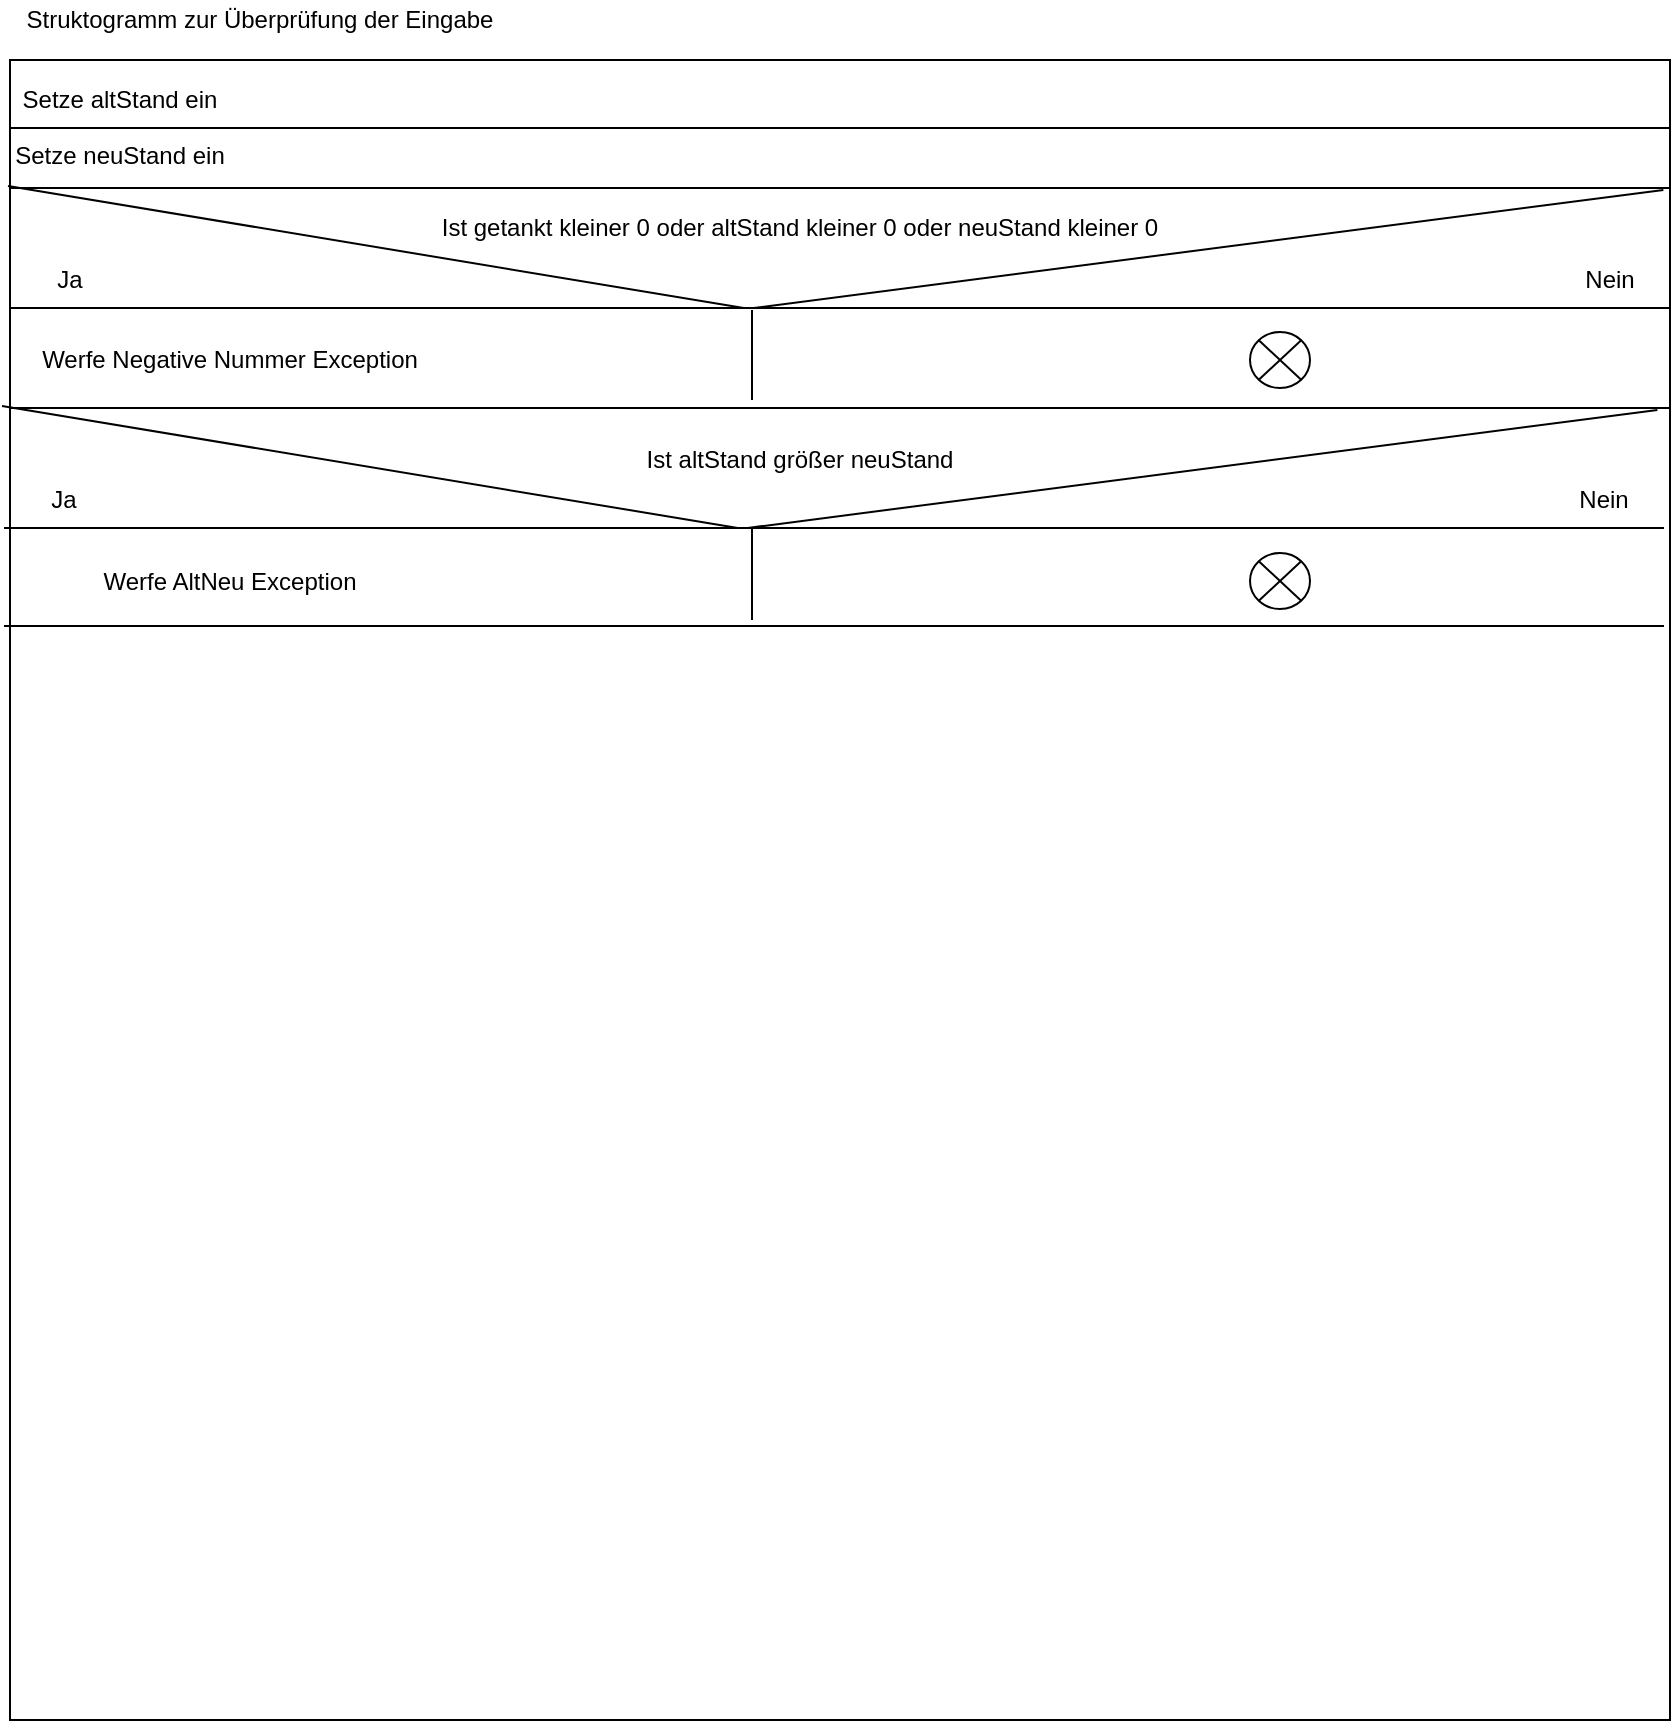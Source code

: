 <mxfile version="15.7.3" type="device"><diagram id="sJK5Vpg2PdqSW7cIXh7D" name="Page-1"><mxGraphModel dx="2249" dy="792" grid="1" gridSize="10" guides="1" tooltips="1" connect="1" arrows="1" fold="1" page="1" pageScale="1" pageWidth="827" pageHeight="1169" math="0" shadow="0"><root><mxCell id="0"/><mxCell id="1" parent="0"/><mxCell id="Ga-ZXnE_ewXljuYeNb6t-1" value="" style="whiteSpace=wrap;html=1;aspect=fixed;" parent="1" vertex="1"><mxGeometry x="-796" y="70" width="830" height="830" as="geometry"/></mxCell><mxCell id="Ga-ZXnE_ewXljuYeNb6t-2" value="Setze altStand ein" style="text;html=1;strokeColor=none;fillColor=none;align=center;verticalAlign=middle;whiteSpace=wrap;rounded=0;" parent="1" vertex="1"><mxGeometry x="-796" y="80" width="110" height="20" as="geometry"/></mxCell><mxCell id="Ga-ZXnE_ewXljuYeNb6t-3" value="Setze neuStand ein" style="text;html=1;strokeColor=none;fillColor=none;align=center;verticalAlign=middle;whiteSpace=wrap;rounded=0;" parent="1" vertex="1"><mxGeometry x="-796" y="108" width="110" height="20" as="geometry"/></mxCell><mxCell id="Ga-ZXnE_ewXljuYeNb6t-6" value="" style="line;strokeWidth=1;fillColor=none;align=left;verticalAlign=middle;spacingTop=-1;spacingLeft=3;spacingRight=3;rotatable=0;labelPosition=right;points=[];portConstraint=eastwest;" parent="1" vertex="1"><mxGeometry x="-796" y="130" width="830" height="8" as="geometry"/></mxCell><mxCell id="Ga-ZXnE_ewXljuYeNb6t-8" value="" style="line;strokeWidth=1;fillColor=none;align=left;verticalAlign=middle;spacingTop=-1;spacingLeft=3;spacingRight=3;rotatable=0;labelPosition=right;points=[];portConstraint=eastwest;" parent="1" vertex="1"><mxGeometry x="-796" y="100" width="830" height="8" as="geometry"/></mxCell><mxCell id="Ga-ZXnE_ewXljuYeNb6t-9" value="" style="line;strokeWidth=1;fillColor=none;align=left;verticalAlign=middle;spacingTop=-1;spacingLeft=3;spacingRight=3;rotatable=0;labelPosition=right;points=[];portConstraint=eastwest;" parent="1" vertex="1"><mxGeometry x="-796" y="190" width="830" height="8" as="geometry"/></mxCell><mxCell id="Ga-ZXnE_ewXljuYeNb6t-10" value="" style="line;strokeWidth=1;fillColor=none;align=left;verticalAlign=middle;spacingTop=-1;spacingLeft=3;spacingRight=3;rotatable=0;labelPosition=right;points=[];portConstraint=eastwest;" parent="1" vertex="1"><mxGeometry x="-796" y="240" width="830" height="8" as="geometry"/></mxCell><mxCell id="Ga-ZXnE_ewXljuYeNb6t-11" value="" style="endArrow=none;html=1;exitX=0.442;exitY=0.5;exitDx=0;exitDy=0;exitPerimeter=0;" parent="1" source="Ga-ZXnE_ewXljuYeNb6t-9" edge="1"><mxGeometry width="50" height="50" relative="1" as="geometry"><mxPoint x="-616" y="140" as="sourcePoint"/><mxPoint x="-797" y="133" as="targetPoint"/></mxGeometry></mxCell><mxCell id="Ga-ZXnE_ewXljuYeNb6t-12" value="" style="endArrow=none;html=1;exitX=0.448;exitY=0.5;exitDx=0;exitDy=0;exitPerimeter=0;entryX=0.996;entryY=0.625;entryDx=0;entryDy=0;entryPerimeter=0;" parent="1" source="Ga-ZXnE_ewXljuYeNb6t-9" target="Ga-ZXnE_ewXljuYeNb6t-6" edge="1"><mxGeometry width="50" height="50" relative="1" as="geometry"><mxPoint x="-546" y="138.0" as="sourcePoint"/><mxPoint x="-318.24" y="195.96" as="targetPoint"/></mxGeometry></mxCell><mxCell id="Ga-ZXnE_ewXljuYeNb6t-13" value="Ist getankt kleiner 0 oder altStand kleiner 0 oder neuStand kleiner 0" style="text;html=1;strokeColor=none;fillColor=none;align=center;verticalAlign=middle;whiteSpace=wrap;rounded=0;" parent="1" vertex="1"><mxGeometry x="-636" y="144" width="470" height="20" as="geometry"/></mxCell><mxCell id="Ga-ZXnE_ewXljuYeNb6t-14" value="Ja" style="text;html=1;strokeColor=none;fillColor=none;align=center;verticalAlign=middle;whiteSpace=wrap;rounded=0;" parent="1" vertex="1"><mxGeometry x="-786" y="170" width="40" height="20" as="geometry"/></mxCell><mxCell id="Ga-ZXnE_ewXljuYeNb6t-15" value="Nein" style="text;html=1;strokeColor=none;fillColor=none;align=center;verticalAlign=middle;whiteSpace=wrap;rounded=0;" parent="1" vertex="1"><mxGeometry x="-16" y="170" width="40" height="20" as="geometry"/></mxCell><mxCell id="Ga-ZXnE_ewXljuYeNb6t-16" value="" style="line;strokeWidth=1;fillColor=none;align=left;verticalAlign=middle;spacingTop=-1;spacingLeft=3;spacingRight=3;rotatable=0;labelPosition=right;points=[];portConstraint=eastwest;direction=south;" parent="1" vertex="1"><mxGeometry x="-429" y="195" width="8" height="45" as="geometry"/></mxCell><mxCell id="Ga-ZXnE_ewXljuYeNb6t-17" value="Werfe Negative Nummer Exception" style="text;html=1;strokeColor=none;fillColor=none;align=center;verticalAlign=middle;whiteSpace=wrap;rounded=0;" parent="1" vertex="1"><mxGeometry x="-786" y="210" width="200" height="20" as="geometry"/></mxCell><mxCell id="Ga-ZXnE_ewXljuYeNb6t-18" value="" style="verticalLabelPosition=bottom;verticalAlign=top;html=1;shape=mxgraph.flowchart.or;" parent="1" vertex="1"><mxGeometry x="-176" y="206" width="30" height="28" as="geometry"/></mxCell><mxCell id="Ga-ZXnE_ewXljuYeNb6t-23" value="Ist altStand größer neuStand" style="text;html=1;strokeColor=none;fillColor=none;align=center;verticalAlign=middle;whiteSpace=wrap;rounded=0;" parent="1" vertex="1"><mxGeometry x="-484" y="260" width="166" height="20" as="geometry"/></mxCell><mxCell id="Ga-ZXnE_ewXljuYeNb6t-24" value="Ja" style="text;html=1;strokeColor=none;fillColor=none;align=center;verticalAlign=middle;whiteSpace=wrap;rounded=0;" parent="1" vertex="1"><mxGeometry x="-789" y="280" width="40" height="20" as="geometry"/></mxCell><mxCell id="Ga-ZXnE_ewXljuYeNb6t-25" value="Nein" style="text;html=1;strokeColor=none;fillColor=none;align=center;verticalAlign=middle;whiteSpace=wrap;rounded=0;" parent="1" vertex="1"><mxGeometry x="-19" y="280" width="40" height="20" as="geometry"/></mxCell><mxCell id="Ga-ZXnE_ewXljuYeNb6t-26" value="" style="line;strokeWidth=1;fillColor=none;align=left;verticalAlign=middle;spacingTop=-1;spacingLeft=3;spacingRight=3;rotatable=0;labelPosition=right;points=[];portConstraint=eastwest;" parent="1" vertex="1"><mxGeometry x="-799" y="300" width="830" height="8" as="geometry"/></mxCell><mxCell id="Ga-ZXnE_ewXljuYeNb6t-27" value="" style="endArrow=none;html=1;exitX=0.442;exitY=0.5;exitDx=0;exitDy=0;exitPerimeter=0;" parent="1" source="Ga-ZXnE_ewXljuYeNb6t-26" edge="1"><mxGeometry width="50" height="50" relative="1" as="geometry"><mxPoint x="-619" y="250" as="sourcePoint"/><mxPoint x="-800" y="243" as="targetPoint"/></mxGeometry></mxCell><mxCell id="Ga-ZXnE_ewXljuYeNb6t-28" value="" style="endArrow=none;html=1;exitX=0.448;exitY=0.5;exitDx=0;exitDy=0;exitPerimeter=0;entryX=0.996;entryY=0.625;entryDx=0;entryDy=0;entryPerimeter=0;" parent="1" source="Ga-ZXnE_ewXljuYeNb6t-26" edge="1"><mxGeometry width="50" height="50" relative="1" as="geometry"><mxPoint x="-549" y="248" as="sourcePoint"/><mxPoint x="27.68" y="245" as="targetPoint"/></mxGeometry></mxCell><mxCell id="Ga-ZXnE_ewXljuYeNb6t-29" value="" style="line;strokeWidth=1;fillColor=none;align=left;verticalAlign=middle;spacingTop=-1;spacingLeft=3;spacingRight=3;rotatable=0;labelPosition=right;points=[];portConstraint=eastwest;direction=south;" parent="1" vertex="1"><mxGeometry x="-429" y="304" width="8" height="46" as="geometry"/></mxCell><mxCell id="Ga-ZXnE_ewXljuYeNb6t-30" value="" style="line;strokeWidth=1;fillColor=none;align=left;verticalAlign=middle;spacingTop=-1;spacingLeft=3;spacingRight=3;rotatable=0;labelPosition=right;points=[];portConstraint=eastwest;" parent="1" vertex="1"><mxGeometry x="-799" y="349" width="830" height="8" as="geometry"/></mxCell><mxCell id="Ga-ZXnE_ewXljuYeNb6t-32" value="Werfe AltNeu Exception" style="text;html=1;strokeColor=none;fillColor=none;align=center;verticalAlign=middle;whiteSpace=wrap;rounded=0;" parent="1" vertex="1"><mxGeometry x="-786" y="320.5" width="200" height="20" as="geometry"/></mxCell><mxCell id="Ga-ZXnE_ewXljuYeNb6t-34" value="" style="verticalLabelPosition=bottom;verticalAlign=top;html=1;shape=mxgraph.flowchart.or;" parent="1" vertex="1"><mxGeometry x="-176" y="316.5" width="30" height="28" as="geometry"/></mxCell><mxCell id="Ga-ZXnE_ewXljuYeNb6t-36" value="Struktogramm zur Überprüfung der Eingabe" style="text;html=1;strokeColor=none;fillColor=none;align=center;verticalAlign=middle;whiteSpace=wrap;rounded=0;" parent="1" vertex="1"><mxGeometry x="-796" y="40" width="250" height="20" as="geometry"/></mxCell></root></mxGraphModel></diagram></mxfile>